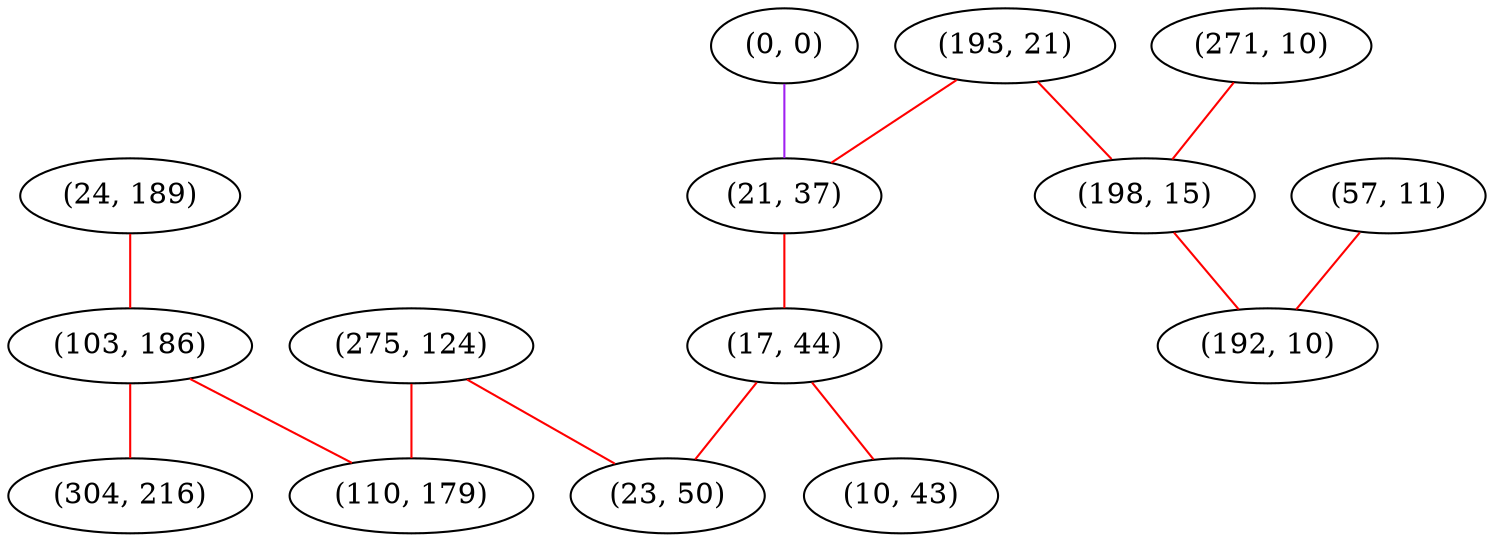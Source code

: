 graph "" {
"(24, 189)";
"(193, 21)";
"(57, 11)";
"(275, 124)";
"(103, 186)";
"(110, 179)";
"(271, 10)";
"(0, 0)";
"(21, 37)";
"(17, 44)";
"(10, 43)";
"(304, 216)";
"(198, 15)";
"(23, 50)";
"(192, 10)";
"(24, 189)" -- "(103, 186)"  [color=red, key=0, weight=1];
"(193, 21)" -- "(198, 15)"  [color=red, key=0, weight=1];
"(193, 21)" -- "(21, 37)"  [color=red, key=0, weight=1];
"(57, 11)" -- "(192, 10)"  [color=red, key=0, weight=1];
"(275, 124)" -- "(110, 179)"  [color=red, key=0, weight=1];
"(275, 124)" -- "(23, 50)"  [color=red, key=0, weight=1];
"(103, 186)" -- "(110, 179)"  [color=red, key=0, weight=1];
"(103, 186)" -- "(304, 216)"  [color=red, key=0, weight=1];
"(271, 10)" -- "(198, 15)"  [color=red, key=0, weight=1];
"(0, 0)" -- "(21, 37)"  [color=purple, key=0, weight=4];
"(21, 37)" -- "(17, 44)"  [color=red, key=0, weight=1];
"(17, 44)" -- "(10, 43)"  [color=red, key=0, weight=1];
"(17, 44)" -- "(23, 50)"  [color=red, key=0, weight=1];
"(198, 15)" -- "(192, 10)"  [color=red, key=0, weight=1];
}
